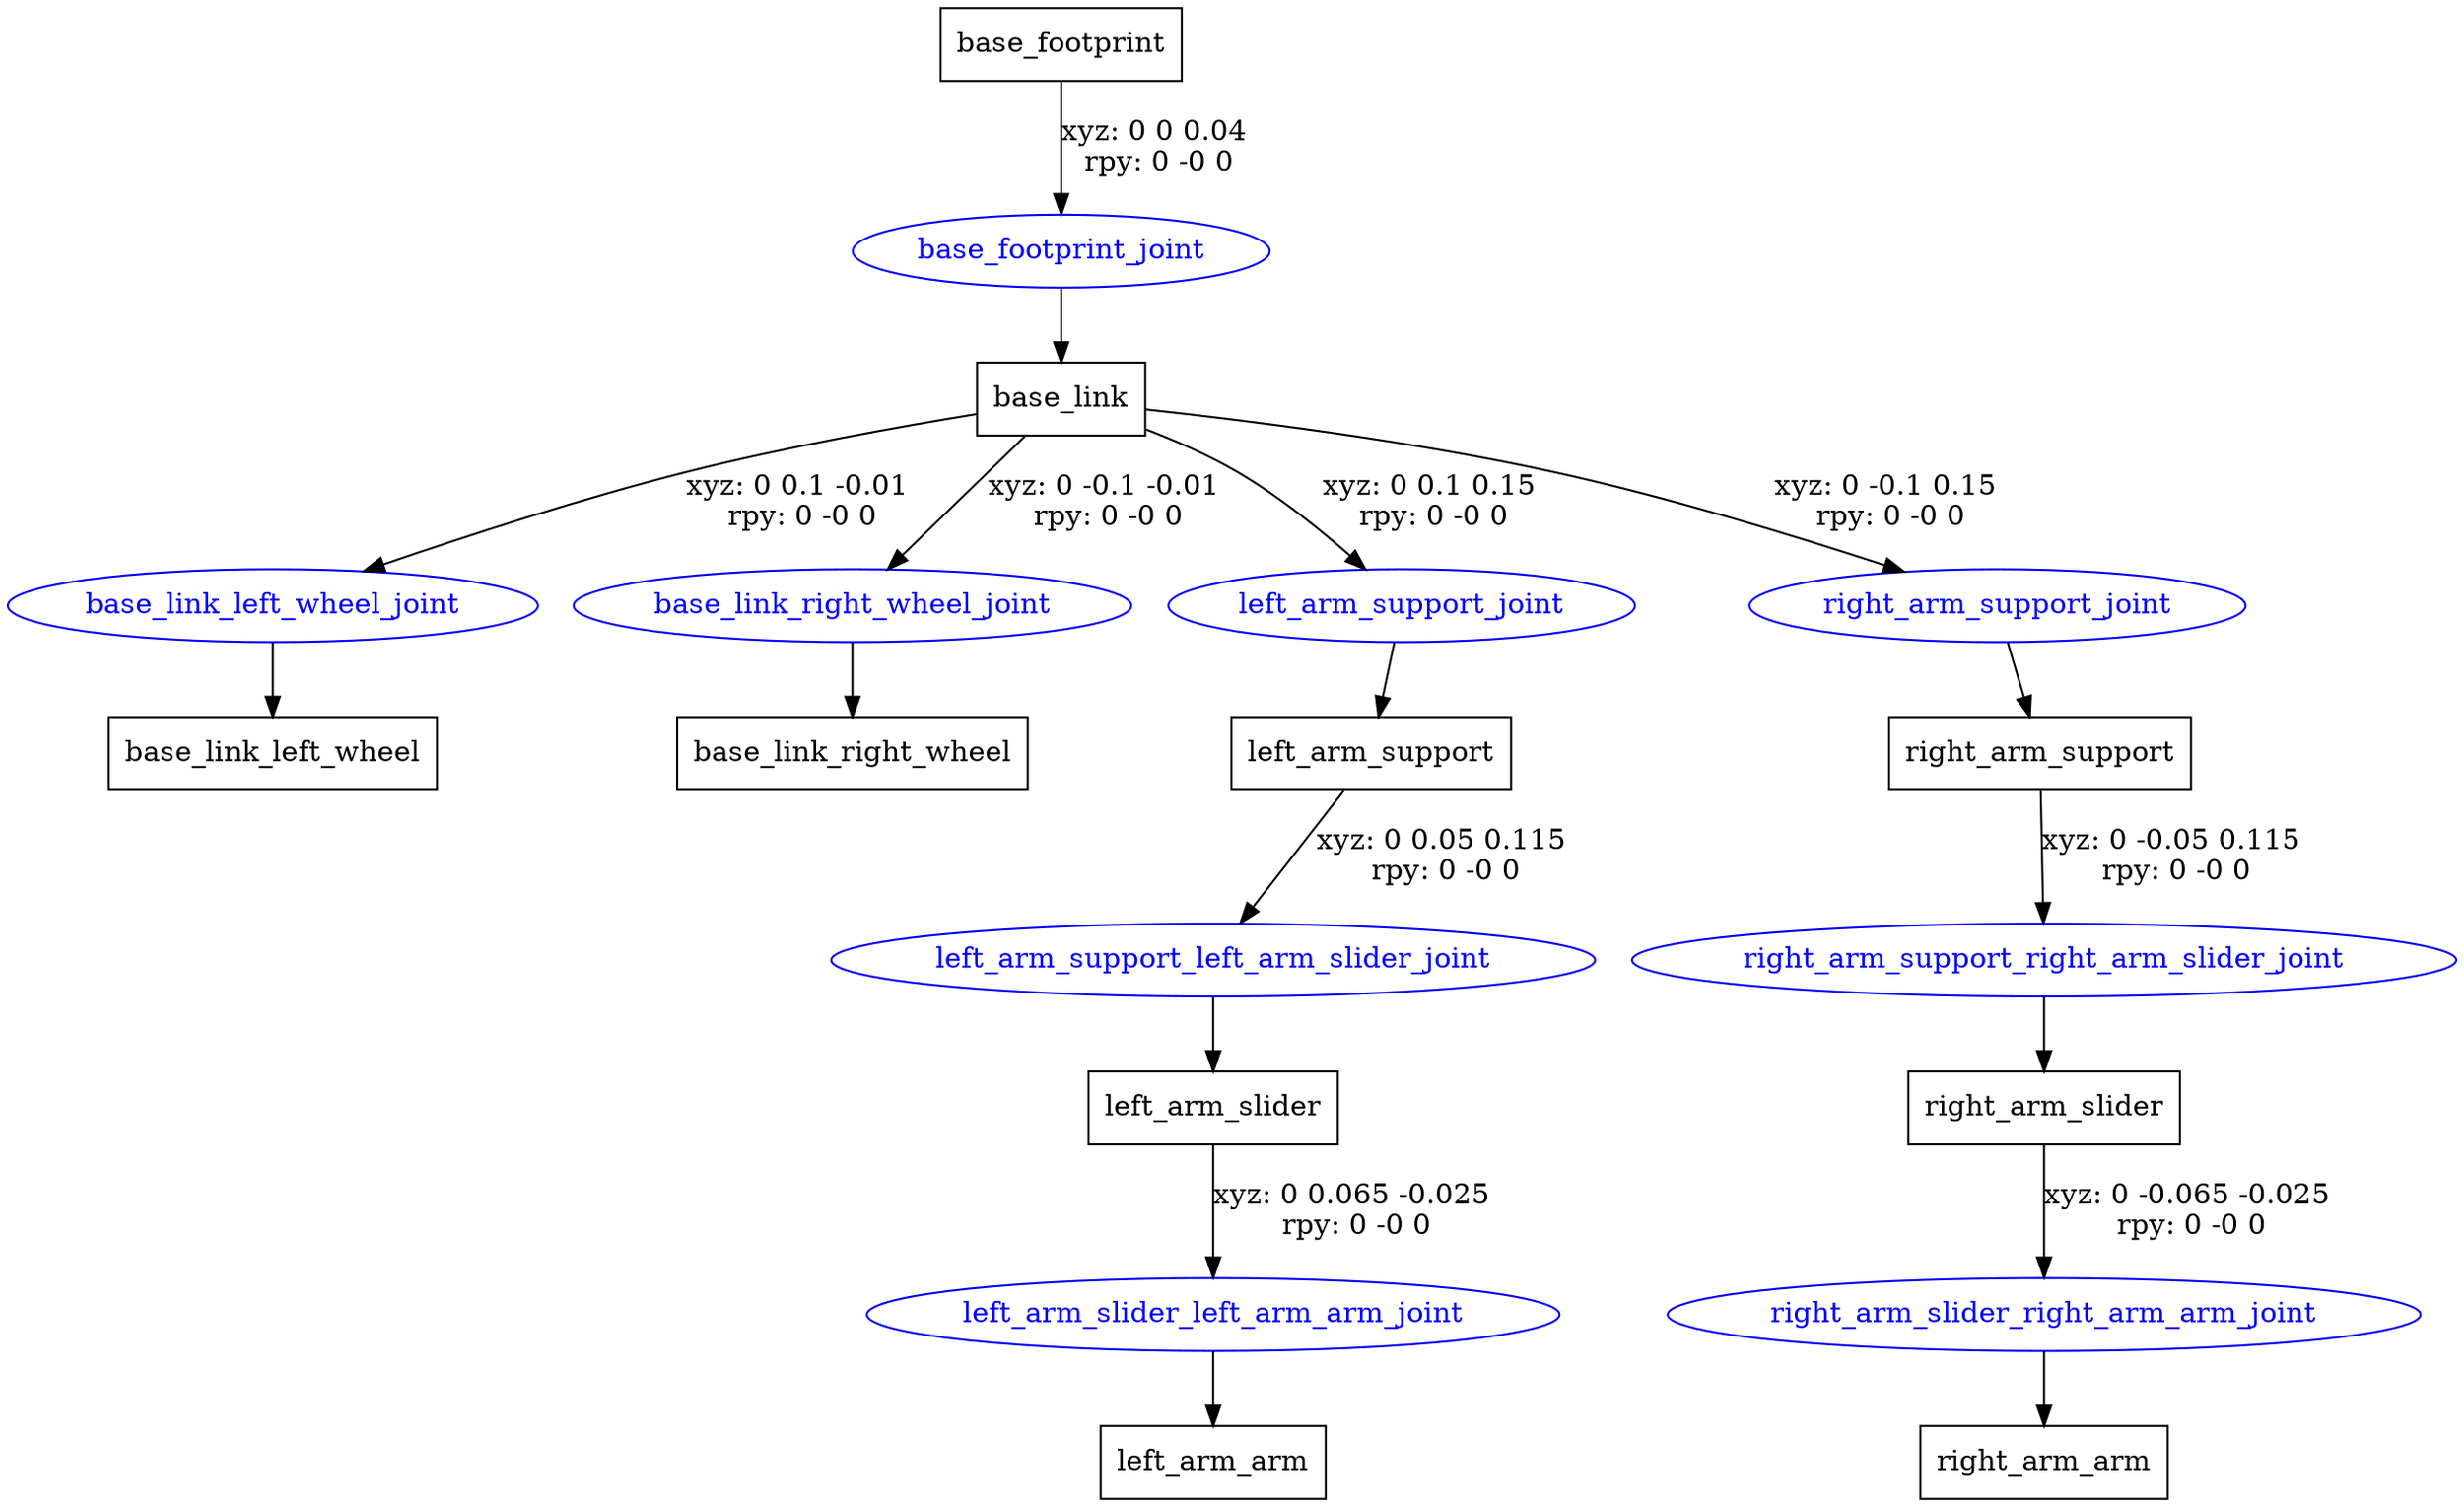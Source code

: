 digraph G {
node [shape=box];
"base_footprint" [label="base_footprint"];
"base_link" [label="base_link"];
"base_link_left_wheel" [label="base_link_left_wheel"];
"base_link_right_wheel" [label="base_link_right_wheel"];
"left_arm_support" [label="left_arm_support"];
"left_arm_slider" [label="left_arm_slider"];
"left_arm_arm" [label="left_arm_arm"];
"right_arm_support" [label="right_arm_support"];
"right_arm_slider" [label="right_arm_slider"];
"right_arm_arm" [label="right_arm_arm"];
node [shape=ellipse, color=blue, fontcolor=blue];
"base_footprint" -> "base_footprint_joint" [label="xyz: 0 0 0.04 \nrpy: 0 -0 0"]
"base_footprint_joint" -> "base_link"
"base_link" -> "base_link_left_wheel_joint" [label="xyz: 0 0.1 -0.01 \nrpy: 0 -0 0"]
"base_link_left_wheel_joint" -> "base_link_left_wheel"
"base_link" -> "base_link_right_wheel_joint" [label="xyz: 0 -0.1 -0.01 \nrpy: 0 -0 0"]
"base_link_right_wheel_joint" -> "base_link_right_wheel"
"base_link" -> "left_arm_support_joint" [label="xyz: 0 0.1 0.15 \nrpy: 0 -0 0"]
"left_arm_support_joint" -> "left_arm_support"
"left_arm_support" -> "left_arm_support_left_arm_slider_joint" [label="xyz: 0 0.05 0.115 \nrpy: 0 -0 0"]
"left_arm_support_left_arm_slider_joint" -> "left_arm_slider"
"left_arm_slider" -> "left_arm_slider_left_arm_arm_joint" [label="xyz: 0 0.065 -0.025 \nrpy: 0 -0 0"]
"left_arm_slider_left_arm_arm_joint" -> "left_arm_arm"
"base_link" -> "right_arm_support_joint" [label="xyz: 0 -0.1 0.15 \nrpy: 0 -0 0"]
"right_arm_support_joint" -> "right_arm_support"
"right_arm_support" -> "right_arm_support_right_arm_slider_joint" [label="xyz: 0 -0.05 0.115 \nrpy: 0 -0 0"]
"right_arm_support_right_arm_slider_joint" -> "right_arm_slider"
"right_arm_slider" -> "right_arm_slider_right_arm_arm_joint" [label="xyz: 0 -0.065 -0.025 \nrpy: 0 -0 0"]
"right_arm_slider_right_arm_arm_joint" -> "right_arm_arm"
}
